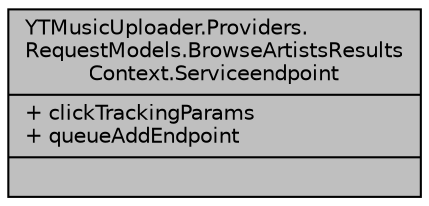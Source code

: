 digraph "YTMusicUploader.Providers.RequestModels.BrowseArtistsResultsContext.Serviceendpoint"
{
 // LATEX_PDF_SIZE
  edge [fontname="Helvetica",fontsize="10",labelfontname="Helvetica",labelfontsize="10"];
  node [fontname="Helvetica",fontsize="10",shape=record];
  Node1 [label="{YTMusicUploader.Providers.\lRequestModels.BrowseArtistsResults\lContext.Serviceendpoint\n|+ clickTrackingParams\l+ queueAddEndpoint\l|}",height=0.2,width=0.4,color="black", fillcolor="grey75", style="filled", fontcolor="black",tooltip=" "];
}
